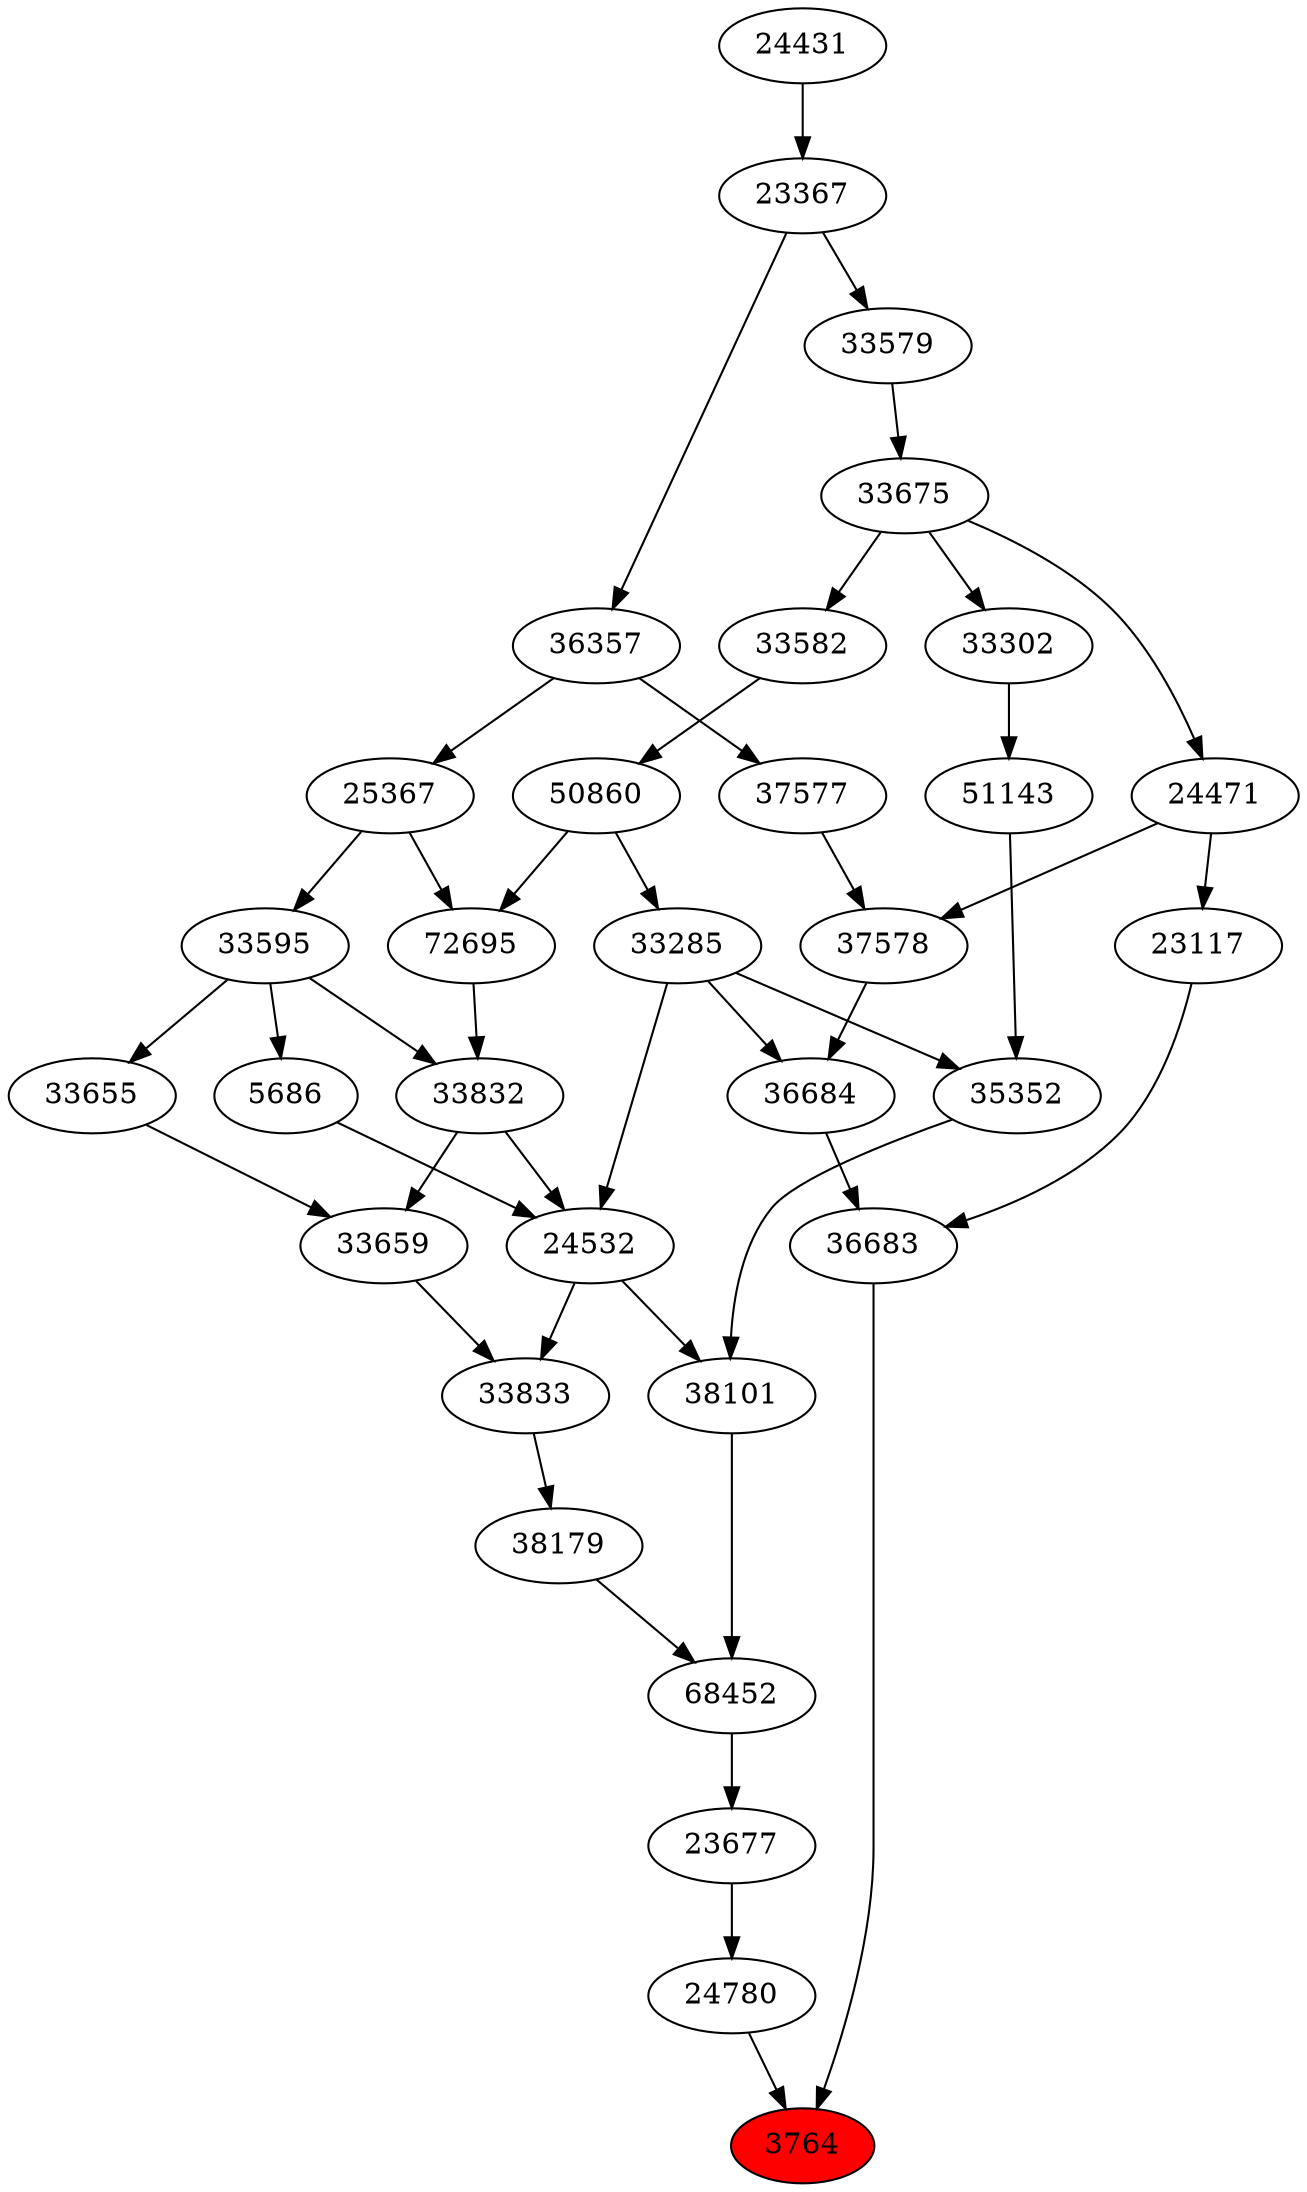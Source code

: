 strict digraph{ 
3764 [label="3764" fillcolor=red style=filled]
24780 -> 3764
36683 -> 3764
24780 [label="24780"]
23677 -> 24780
36683 [label="36683"]
36684 -> 36683
23117 -> 36683
23677 [label="23677"]
68452 -> 23677
36684 [label="36684"]
33285 -> 36684
37578 -> 36684
23117 [label="23117"]
24471 -> 23117
68452 [label="68452"]
38179 -> 68452
38101 -> 68452
33285 [label="33285"]
50860 -> 33285
37578 [label="37578"]
24471 -> 37578
37577 -> 37578
24471 [label="24471"]
33675 -> 24471
38179 [label="38179"]
33833 -> 38179
38101 [label="38101"]
24532 -> 38101
35352 -> 38101
50860 [label="50860"]
33582 -> 50860
37577 [label="37577"]
36357 -> 37577
33675 [label="33675"]
33579 -> 33675
33833 [label="33833"]
33659 -> 33833
24532 -> 33833
24532 [label="24532"]
33285 -> 24532
5686 -> 24532
33832 -> 24532
35352 [label="35352"]
33285 -> 35352
51143 -> 35352
33582 [label="33582"]
33675 -> 33582
36357 [label="36357"]
23367 -> 36357
33579 [label="33579"]
23367 -> 33579
33659 [label="33659"]
33655 -> 33659
33832 -> 33659
5686 [label="5686"]
33595 -> 5686
33832 [label="33832"]
72695 -> 33832
33595 -> 33832
51143 [label="51143"]
33302 -> 51143
23367 [label="23367"]
24431 -> 23367
33655 [label="33655"]
33595 -> 33655
33595 [label="33595"]
25367 -> 33595
72695 [label="72695"]
50860 -> 72695
25367 -> 72695
33302 [label="33302"]
33675 -> 33302
24431 [label="24431"]
25367 [label="25367"]
36357 -> 25367
}